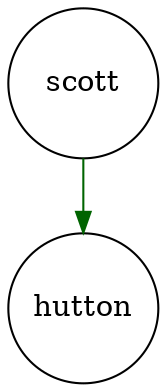 digraph fullagr_scott_hutton { 
 K=0.6 
 "scott" -> { "hutton" } [color="darkgreen", arrowhead="normal", penwidth=1, href="#226"]; 
 "scott" [shape="circle", fixedsize="true", height=1, width=1, style="filled", fillcolor="white", href="#scott"]; 
 "hutton" [shape="circle", fixedsize="true", height=1, width=1, style="filled", fillcolor="white", href="#hutton"]; 

}